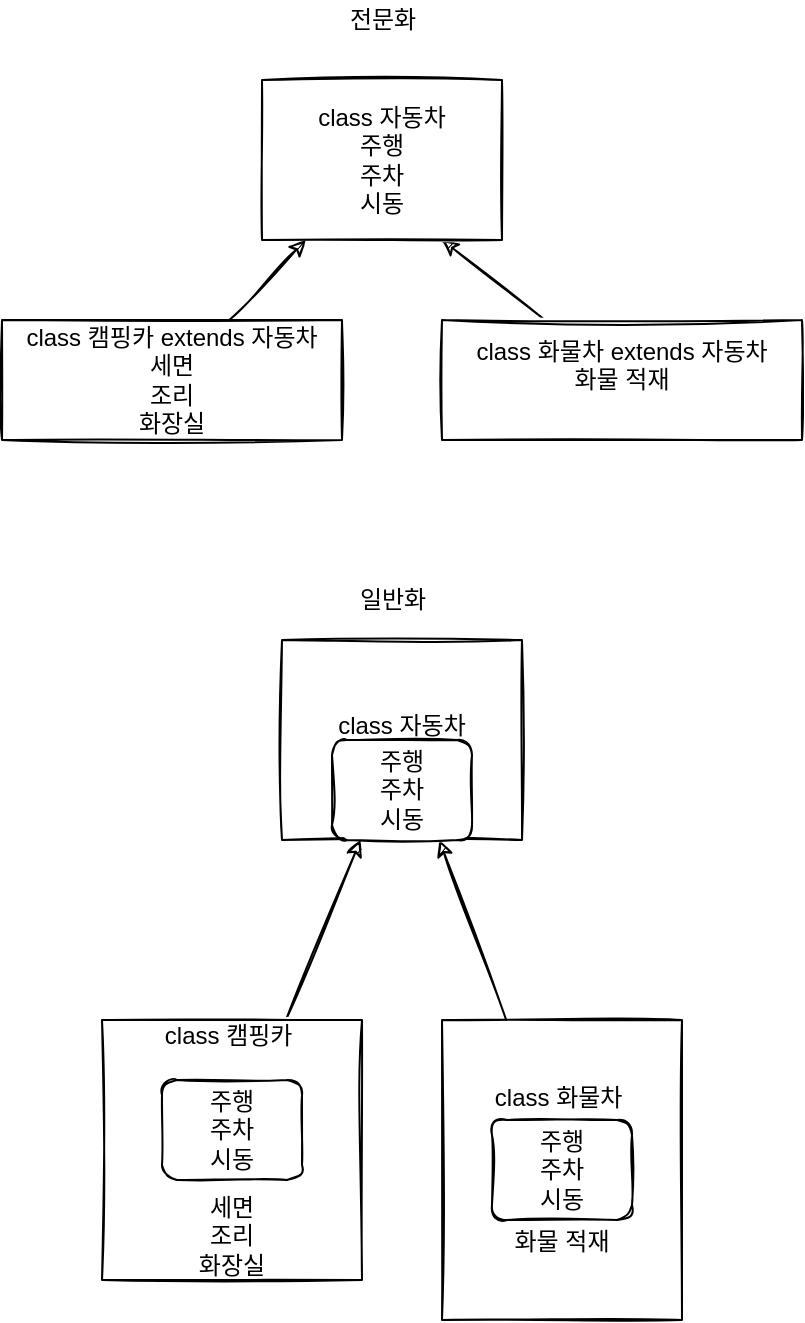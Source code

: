 <mxfile>
    <diagram id="GYCarYSJkYalMBhNIcP4" name="Page-1">
        <mxGraphModel dx="734" dy="437" grid="1" gridSize="10" guides="1" tooltips="1" connect="1" arrows="1" fold="1" page="1" pageScale="1" pageWidth="980" pageHeight="1390" math="0" shadow="0">
            <root>
                <mxCell id="0"/>
                <mxCell id="1" parent="0"/>
                <mxCell id="122" value="" style="edgeStyle=none;sketch=1;html=1;entryX=0.75;entryY=1;entryDx=0;entryDy=0;" edge="1" parent="1" source="120" target="123">
                    <mxGeometry relative="1" as="geometry"/>
                </mxCell>
                <mxCell id="120" value="class 화물차 extends 자동차&lt;br&gt;화물 적재&lt;br&gt;&lt;br&gt;" style="rounded=0;whiteSpace=wrap;html=1;sketch=1;" vertex="1" parent="1">
                    <mxGeometry x="420" y="260" width="180" height="60" as="geometry"/>
                </mxCell>
                <mxCell id="124" value="" style="edgeStyle=none;sketch=1;html=1;" edge="1" parent="1" source="121" target="123">
                    <mxGeometry relative="1" as="geometry"/>
                </mxCell>
                <mxCell id="121" value="class 캠핑카 extends 자동차&lt;br&gt;세면&lt;br&gt;조리&lt;br&gt;화장실" style="rounded=0;whiteSpace=wrap;html=1;sketch=1;" vertex="1" parent="1">
                    <mxGeometry x="200" y="260" width="170" height="60" as="geometry"/>
                </mxCell>
                <mxCell id="123" value="class 자동차&lt;br&gt;주행&lt;br&gt;주차&lt;br&gt;시동" style="rounded=0;whiteSpace=wrap;html=1;sketch=1;" vertex="1" parent="1">
                    <mxGeometry x="330" y="140" width="120" height="80" as="geometry"/>
                </mxCell>
                <mxCell id="125" value="전문화" style="text;html=1;align=center;verticalAlign=middle;resizable=0;points=[];autosize=1;strokeColor=none;fillColor=none;" vertex="1" parent="1">
                    <mxGeometry x="365" y="100" width="50" height="20" as="geometry"/>
                </mxCell>
                <mxCell id="130" value="" style="edgeStyle=none;sketch=1;html=1;" edge="1" parent="1" source="127" target="129">
                    <mxGeometry relative="1" as="geometry"/>
                </mxCell>
                <mxCell id="127" value="class 캠핑카&amp;nbsp;&lt;br&gt;&lt;br&gt;&lt;br&gt;&lt;br&gt;&lt;br&gt;&lt;br&gt;세면&lt;br&gt;조리&lt;br&gt;화장실" style="whiteSpace=wrap;html=1;sketch=1;" vertex="1" parent="1">
                    <mxGeometry x="250" y="610" width="130" height="130" as="geometry"/>
                </mxCell>
                <mxCell id="131" value="" style="edgeStyle=none;sketch=1;html=1;" edge="1" parent="1" source="128" target="129">
                    <mxGeometry relative="1" as="geometry"/>
                </mxCell>
                <mxCell id="128" value="class 화물차&amp;nbsp;&lt;br&gt;&lt;br&gt;&lt;br&gt;&lt;br&gt;&lt;br&gt;화물 적재" style="whiteSpace=wrap;html=1;sketch=1;" vertex="1" parent="1">
                    <mxGeometry x="420" y="610" width="120" height="150" as="geometry"/>
                </mxCell>
                <mxCell id="129" value="class 자동차&lt;br&gt;&lt;span style=&quot;color: rgba(0 , 0 , 0 , 0) ; font-family: monospace ; font-size: 0px&quot;&gt;%3CmxGraphModel%3E%3Croot%3E%3CmxCell%20id%3D%220%22%2F%3E%3CmxCell%20id%3D%221%22%20parent%3D%220%22%2F%3E%3CmxCell%20id%3D%222%22%20value%3D%22%26lt%3Bspan%26gt%3B%EC%A3%BC%ED%96%89%26lt%3B%2Fspan%26gt%3B%26lt%3Bbr%26gt%3B%26lt%3Bspan%26gt%3B%EC%A3%BC%EC%B0%A8%26lt%3B%2Fspan%26gt%3B%26lt%3Bbr%26gt%3B%26lt%3Bspan%26gt%3B%EC%8B%9C%EB%8F%99%26lt%3B%2Fspan%26gt%3B%22%20style%3D%22rounded%3D1%3BwhiteSpace%3Dwrap%3Bhtml%3D1%3Bsketch%3D1%3B%22%20vertex%3D%221%22%20parent%3D%221%22%3E%3CmxGeometry%20x%3D%22280%22%20y%3D%22550%22%20width%3D%2270%22%20height%3D%2250%22%20as%3D%22geometry%22%2F%3E%3C%2FmxCell%3E%3C%2Froot%3E%3C%2FmxGraphModel%3E&lt;/span&gt;" style="whiteSpace=wrap;html=1;sketch=1;" vertex="1" parent="1">
                    <mxGeometry x="340" y="420" width="120" height="100" as="geometry"/>
                </mxCell>
                <mxCell id="132" value="&lt;span&gt;주행&lt;/span&gt;&lt;br&gt;&lt;span&gt;주차&lt;/span&gt;&lt;br&gt;&lt;span&gt;시동&lt;/span&gt;" style="rounded=1;whiteSpace=wrap;html=1;sketch=1;" vertex="1" parent="1">
                    <mxGeometry x="280" y="640" width="70" height="50" as="geometry"/>
                </mxCell>
                <mxCell id="135" value="&lt;span&gt;주행&lt;/span&gt;&lt;br&gt;&lt;span&gt;주차&lt;/span&gt;&lt;br&gt;&lt;span&gt;시동&lt;/span&gt;" style="rounded=1;whiteSpace=wrap;html=1;sketch=1;" vertex="1" parent="1">
                    <mxGeometry x="445" y="660" width="70" height="50" as="geometry"/>
                </mxCell>
                <mxCell id="136" value="&lt;span&gt;주행&lt;/span&gt;&lt;br&gt;&lt;span&gt;주차&lt;/span&gt;&lt;br&gt;&lt;span&gt;시동&lt;/span&gt;" style="rounded=1;whiteSpace=wrap;html=1;sketch=1;" vertex="1" parent="1">
                    <mxGeometry x="365" y="470" width="70" height="50" as="geometry"/>
                </mxCell>
                <mxCell id="137" value="일반화" style="text;html=1;align=center;verticalAlign=middle;resizable=0;points=[];autosize=1;strokeColor=none;fillColor=none;" vertex="1" parent="1">
                    <mxGeometry x="370" y="390" width="50" height="20" as="geometry"/>
                </mxCell>
            </root>
        </mxGraphModel>
    </diagram>
</mxfile>